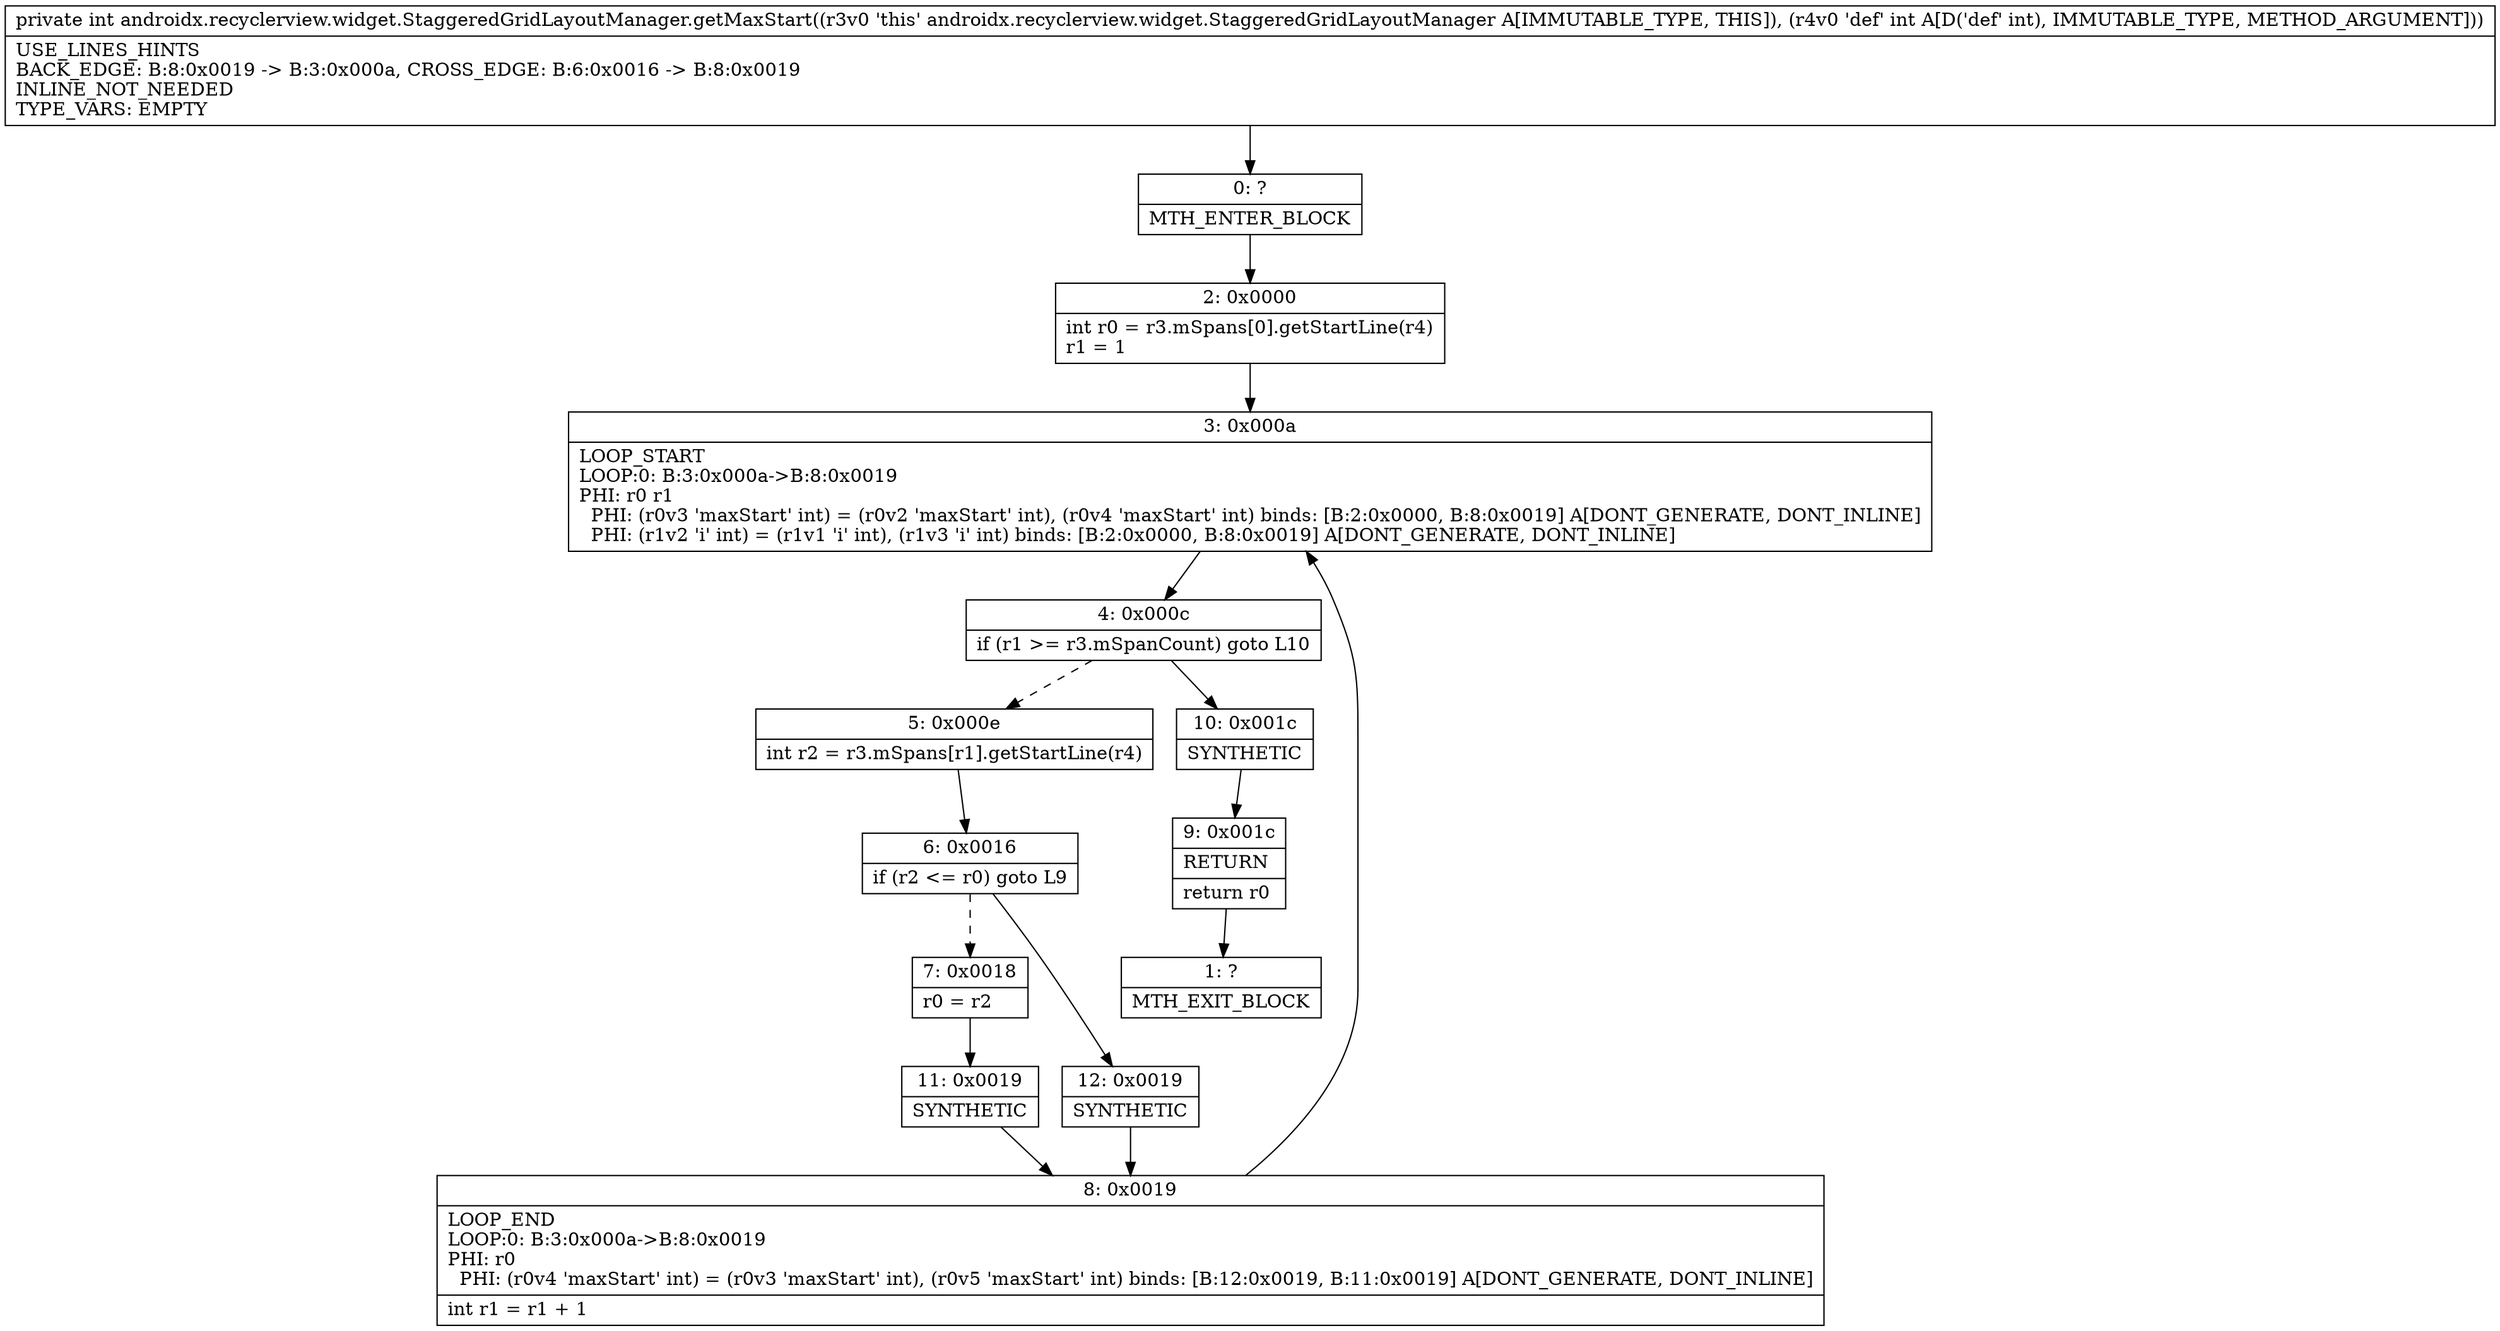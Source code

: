digraph "CFG forandroidx.recyclerview.widget.StaggeredGridLayoutManager.getMaxStart(I)I" {
Node_0 [shape=record,label="{0\:\ ?|MTH_ENTER_BLOCK\l}"];
Node_2 [shape=record,label="{2\:\ 0x0000|int r0 = r3.mSpans[0].getStartLine(r4)\lr1 = 1\l}"];
Node_3 [shape=record,label="{3\:\ 0x000a|LOOP_START\lLOOP:0: B:3:0x000a\-\>B:8:0x0019\lPHI: r0 r1 \l  PHI: (r0v3 'maxStart' int) = (r0v2 'maxStart' int), (r0v4 'maxStart' int) binds: [B:2:0x0000, B:8:0x0019] A[DONT_GENERATE, DONT_INLINE]\l  PHI: (r1v2 'i' int) = (r1v1 'i' int), (r1v3 'i' int) binds: [B:2:0x0000, B:8:0x0019] A[DONT_GENERATE, DONT_INLINE]\l}"];
Node_4 [shape=record,label="{4\:\ 0x000c|if (r1 \>= r3.mSpanCount) goto L10\l}"];
Node_5 [shape=record,label="{5\:\ 0x000e|int r2 = r3.mSpans[r1].getStartLine(r4)\l}"];
Node_6 [shape=record,label="{6\:\ 0x0016|if (r2 \<= r0) goto L9\l}"];
Node_7 [shape=record,label="{7\:\ 0x0018|r0 = r2\l}"];
Node_11 [shape=record,label="{11\:\ 0x0019|SYNTHETIC\l}"];
Node_8 [shape=record,label="{8\:\ 0x0019|LOOP_END\lLOOP:0: B:3:0x000a\-\>B:8:0x0019\lPHI: r0 \l  PHI: (r0v4 'maxStart' int) = (r0v3 'maxStart' int), (r0v5 'maxStart' int) binds: [B:12:0x0019, B:11:0x0019] A[DONT_GENERATE, DONT_INLINE]\l|int r1 = r1 + 1\l}"];
Node_12 [shape=record,label="{12\:\ 0x0019|SYNTHETIC\l}"];
Node_10 [shape=record,label="{10\:\ 0x001c|SYNTHETIC\l}"];
Node_9 [shape=record,label="{9\:\ 0x001c|RETURN\l|return r0\l}"];
Node_1 [shape=record,label="{1\:\ ?|MTH_EXIT_BLOCK\l}"];
MethodNode[shape=record,label="{private int androidx.recyclerview.widget.StaggeredGridLayoutManager.getMaxStart((r3v0 'this' androidx.recyclerview.widget.StaggeredGridLayoutManager A[IMMUTABLE_TYPE, THIS]), (r4v0 'def' int A[D('def' int), IMMUTABLE_TYPE, METHOD_ARGUMENT]))  | USE_LINES_HINTS\lBACK_EDGE: B:8:0x0019 \-\> B:3:0x000a, CROSS_EDGE: B:6:0x0016 \-\> B:8:0x0019\lINLINE_NOT_NEEDED\lTYPE_VARS: EMPTY\l}"];
MethodNode -> Node_0;Node_0 -> Node_2;
Node_2 -> Node_3;
Node_3 -> Node_4;
Node_4 -> Node_5[style=dashed];
Node_4 -> Node_10;
Node_5 -> Node_6;
Node_6 -> Node_7[style=dashed];
Node_6 -> Node_12;
Node_7 -> Node_11;
Node_11 -> Node_8;
Node_8 -> Node_3;
Node_12 -> Node_8;
Node_10 -> Node_9;
Node_9 -> Node_1;
}

